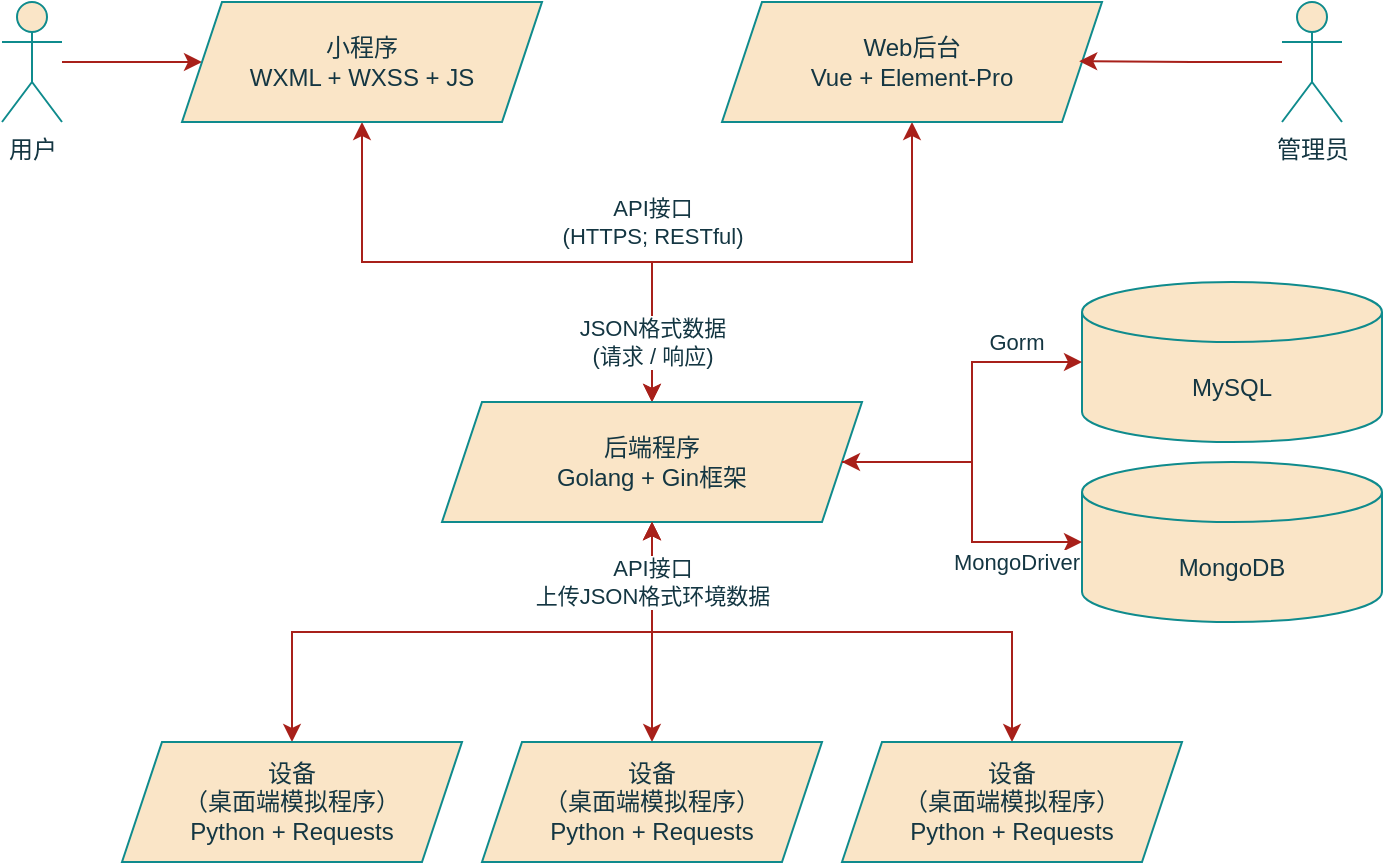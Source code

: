 <mxfile version="27.1.5">
  <diagram name="Page-1" id="xE461Xtwhfsks7-Qokx2">
    <mxGraphModel dx="1100" dy="587" grid="1" gridSize="10" guides="1" tooltips="1" connect="1" arrows="1" fold="1" page="1" pageScale="1" pageWidth="827" pageHeight="1169" math="0" shadow="0" adaptiveColors="auto">
      <root>
        <mxCell id="0" />
        <mxCell id="1" parent="0" />
        <mxCell id="FJN4-35jgTs4fs4E5eGO-9" style="edgeStyle=orthogonalEdgeStyle;rounded=0;orthogonalLoop=1;jettySize=auto;html=1;entryX=0;entryY=0.5;entryDx=0;entryDy=0;strokeColor=#A8201A;fontColor=#143642;fillColor=#FAE5C7;" edge="1" parent="1" source="FJN4-35jgTs4fs4E5eGO-1" target="FJN4-35jgTs4fs4E5eGO-3">
          <mxGeometry relative="1" as="geometry" />
        </mxCell>
        <mxCell id="FJN4-35jgTs4fs4E5eGO-1" value="用户" style="shape=umlActor;verticalLabelPosition=bottom;verticalAlign=top;html=1;outlineConnect=0;labelBackgroundColor=none;fillColor=#FAE5C7;strokeColor=#0F8B8D;fontColor=#143642;" vertex="1" parent="1">
          <mxGeometry x="60" y="250" width="30" height="60" as="geometry" />
        </mxCell>
        <mxCell id="FJN4-35jgTs4fs4E5eGO-2" value="管理员" style="shape=umlActor;verticalLabelPosition=bottom;verticalAlign=top;html=1;outlineConnect=0;labelBackgroundColor=none;fillColor=#FAE5C7;strokeColor=#0F8B8D;fontColor=#143642;" vertex="1" parent="1">
          <mxGeometry x="700" y="250" width="30" height="60" as="geometry" />
        </mxCell>
        <mxCell id="FJN4-35jgTs4fs4E5eGO-12" style="edgeStyle=orthogonalEdgeStyle;rounded=0;orthogonalLoop=1;jettySize=auto;html=1;exitX=0.5;exitY=1;exitDx=0;exitDy=0;entryX=0.5;entryY=0;entryDx=0;entryDy=0;strokeColor=#A8201A;fontColor=#143642;fillColor=#FAE5C7;startArrow=classic;startFill=1;" edge="1" parent="1" source="FJN4-35jgTs4fs4E5eGO-3" target="FJN4-35jgTs4fs4E5eGO-11">
          <mxGeometry relative="1" as="geometry" />
        </mxCell>
        <mxCell id="FJN4-35jgTs4fs4E5eGO-16" value="API接口&lt;div&gt;(HTTPS; RESTful)&lt;/div&gt;" style="edgeLabel;html=1;align=center;verticalAlign=middle;resizable=0;points=[];strokeColor=#0F8B8D;fontColor=#143642;fillColor=#FAE5C7;" vertex="1" connectable="0" parent="FJN4-35jgTs4fs4E5eGO-12">
          <mxGeometry x="0.241" y="1" relative="1" as="geometry">
            <mxPoint x="38" y="-19" as="offset" />
          </mxGeometry>
        </mxCell>
        <mxCell id="FJN4-35jgTs4fs4E5eGO-3" value="小程序&lt;div&gt;WXML + WXSS + JS&lt;/div&gt;" style="shape=parallelogram;perimeter=parallelogramPerimeter;whiteSpace=wrap;html=1;fixedSize=1;strokeColor=#0F8B8D;fontColor=#143642;fillColor=#FAE5C7;" vertex="1" parent="1">
          <mxGeometry x="150" y="250" width="180" height="60" as="geometry" />
        </mxCell>
        <mxCell id="FJN4-35jgTs4fs4E5eGO-15" style="edgeStyle=orthogonalEdgeStyle;rounded=0;orthogonalLoop=1;jettySize=auto;html=1;strokeColor=#A8201A;fontColor=#143642;fillColor=#FAE5C7;startArrow=classic;startFill=1;" edge="1" parent="1" source="FJN4-35jgTs4fs4E5eGO-4" target="FJN4-35jgTs4fs4E5eGO-11">
          <mxGeometry relative="1" as="geometry" />
        </mxCell>
        <mxCell id="FJN4-35jgTs4fs4E5eGO-25" value="JSON格式数据&lt;br&gt;(请求 / 响应)" style="edgeLabel;html=1;align=center;verticalAlign=middle;resizable=0;points=[];strokeColor=#0F8B8D;fontColor=#143642;fillColor=#FAE5C7;" vertex="1" connectable="0" parent="FJN4-35jgTs4fs4E5eGO-15">
          <mxGeometry x="0.723" y="2" relative="1" as="geometry">
            <mxPoint x="-2" y="7" as="offset" />
          </mxGeometry>
        </mxCell>
        <mxCell id="FJN4-35jgTs4fs4E5eGO-4" value="Web后台&lt;div&gt;Vue + Element-Pro&lt;/div&gt;" style="shape=parallelogram;perimeter=parallelogramPerimeter;whiteSpace=wrap;html=1;fixedSize=1;strokeColor=#0F8B8D;fontColor=#143642;fillColor=#FAE5C7;" vertex="1" parent="1">
          <mxGeometry x="420" y="250" width="190" height="60" as="geometry" />
        </mxCell>
        <mxCell id="FJN4-35jgTs4fs4E5eGO-7" style="edgeStyle=orthogonalEdgeStyle;rounded=0;orthogonalLoop=1;jettySize=auto;html=1;entryX=0.94;entryY=0.493;entryDx=0;entryDy=0;entryPerimeter=0;strokeColor=#A8201A;fontColor=#143642;fillColor=#FAE5C7;" edge="1" parent="1" source="FJN4-35jgTs4fs4E5eGO-2" target="FJN4-35jgTs4fs4E5eGO-4">
          <mxGeometry relative="1" as="geometry" />
        </mxCell>
        <mxCell id="FJN4-35jgTs4fs4E5eGO-11" value="后端程序&lt;br&gt;Golang + Gin框架" style="shape=parallelogram;perimeter=parallelogramPerimeter;whiteSpace=wrap;html=1;fixedSize=1;strokeColor=#0F8B8D;fontColor=#143642;fillColor=#FAE5C7;" vertex="1" parent="1">
          <mxGeometry x="280" y="450" width="210" height="60" as="geometry" />
        </mxCell>
        <mxCell id="FJN4-35jgTs4fs4E5eGO-17" value="MySQL" style="shape=cylinder3;whiteSpace=wrap;html=1;boundedLbl=1;backgroundOutline=1;size=15;strokeColor=#0F8B8D;fontColor=#143642;fillColor=#FAE5C7;" vertex="1" parent="1">
          <mxGeometry x="600" y="390" width="150" height="80" as="geometry" />
        </mxCell>
        <mxCell id="FJN4-35jgTs4fs4E5eGO-18" value="MongoDB" style="shape=cylinder3;whiteSpace=wrap;html=1;boundedLbl=1;backgroundOutline=1;size=15;strokeColor=#0F8B8D;fontColor=#143642;fillColor=#FAE5C7;" vertex="1" parent="1">
          <mxGeometry x="600" y="480" width="150" height="80" as="geometry" />
        </mxCell>
        <mxCell id="FJN4-35jgTs4fs4E5eGO-20" style="edgeStyle=orthogonalEdgeStyle;rounded=0;orthogonalLoop=1;jettySize=auto;html=1;entryX=0;entryY=0.5;entryDx=0;entryDy=0;entryPerimeter=0;strokeColor=#A8201A;fontColor=#143642;fillColor=#FAE5C7;" edge="1" parent="1" source="FJN4-35jgTs4fs4E5eGO-11" target="FJN4-35jgTs4fs4E5eGO-17">
          <mxGeometry relative="1" as="geometry" />
        </mxCell>
        <mxCell id="FJN4-35jgTs4fs4E5eGO-22" value="Gorm" style="edgeLabel;html=1;align=center;verticalAlign=middle;resizable=0;points=[];strokeColor=#0F8B8D;fontColor=#143642;fillColor=#FAE5C7;" vertex="1" connectable="0" parent="FJN4-35jgTs4fs4E5eGO-20">
          <mxGeometry x="0.669" relative="1" as="geometry">
            <mxPoint x="-5" y="-10" as="offset" />
          </mxGeometry>
        </mxCell>
        <mxCell id="FJN4-35jgTs4fs4E5eGO-21" style="edgeStyle=orthogonalEdgeStyle;rounded=0;orthogonalLoop=1;jettySize=auto;html=1;entryX=0;entryY=0.5;entryDx=0;entryDy=0;entryPerimeter=0;strokeColor=#A8201A;fontColor=#143642;fillColor=#FAE5C7;startArrow=classic;startFill=1;" edge="1" parent="1" source="FJN4-35jgTs4fs4E5eGO-11" target="FJN4-35jgTs4fs4E5eGO-18">
          <mxGeometry relative="1" as="geometry" />
        </mxCell>
        <mxCell id="FJN4-35jgTs4fs4E5eGO-24" value="MongoDriver" style="edgeLabel;html=1;align=center;verticalAlign=middle;resizable=0;points=[];strokeColor=#0F8B8D;fontColor=#143642;fillColor=#FAE5C7;" vertex="1" connectable="0" parent="FJN4-35jgTs4fs4E5eGO-21">
          <mxGeometry x="0.58" y="-1" relative="1" as="geometry">
            <mxPoint y="9" as="offset" />
          </mxGeometry>
        </mxCell>
        <mxCell id="FJN4-35jgTs4fs4E5eGO-33" style="edgeStyle=orthogonalEdgeStyle;rounded=0;orthogonalLoop=1;jettySize=auto;html=1;entryX=0.5;entryY=1;entryDx=0;entryDy=0;strokeColor=#A8201A;fontColor=#143642;fillColor=#FAE5C7;startArrow=classic;startFill=1;" edge="1" parent="1" source="FJN4-35jgTs4fs4E5eGO-27" target="FJN4-35jgTs4fs4E5eGO-11">
          <mxGeometry relative="1" as="geometry" />
        </mxCell>
        <mxCell id="FJN4-35jgTs4fs4E5eGO-27" value="设备&lt;br&gt;（桌面端模拟程序）&lt;br&gt;Python + Requests" style="shape=parallelogram;perimeter=parallelogramPerimeter;whiteSpace=wrap;html=1;fixedSize=1;strokeColor=#0F8B8D;fontColor=#143642;fillColor=#FAE5C7;" vertex="1" parent="1">
          <mxGeometry x="120" y="620" width="170" height="60" as="geometry" />
        </mxCell>
        <mxCell id="FJN4-35jgTs4fs4E5eGO-34" style="edgeStyle=orthogonalEdgeStyle;rounded=0;orthogonalLoop=1;jettySize=auto;html=1;strokeColor=#A8201A;fontColor=#143642;fillColor=#FAE5C7;startArrow=classic;startFill=1;" edge="1" parent="1" source="FJN4-35jgTs4fs4E5eGO-28">
          <mxGeometry relative="1" as="geometry">
            <mxPoint x="385" y="510" as="targetPoint" />
          </mxGeometry>
        </mxCell>
        <mxCell id="FJN4-35jgTs4fs4E5eGO-28" value="设备&lt;br&gt;（桌面端模拟程序）&lt;br&gt;Python + Requests" style="shape=parallelogram;perimeter=parallelogramPerimeter;whiteSpace=wrap;html=1;fixedSize=1;strokeColor=#0F8B8D;fontColor=#143642;fillColor=#FAE5C7;" vertex="1" parent="1">
          <mxGeometry x="300" y="620" width="170" height="60" as="geometry" />
        </mxCell>
        <mxCell id="FJN4-35jgTs4fs4E5eGO-35" style="edgeStyle=orthogonalEdgeStyle;rounded=0;orthogonalLoop=1;jettySize=auto;html=1;entryX=0.5;entryY=1;entryDx=0;entryDy=0;strokeColor=#A8201A;fontColor=#143642;fillColor=#FAE5C7;startArrow=classic;startFill=1;" edge="1" parent="1" source="FJN4-35jgTs4fs4E5eGO-29" target="FJN4-35jgTs4fs4E5eGO-11">
          <mxGeometry relative="1" as="geometry" />
        </mxCell>
        <mxCell id="FJN4-35jgTs4fs4E5eGO-36" value="API接口&lt;br&gt;上传JSON格式环境数据" style="edgeLabel;html=1;align=center;verticalAlign=middle;resizable=0;points=[];strokeColor=#0F8B8D;fontColor=#143642;fillColor=#FAE5C7;" vertex="1" connectable="0" parent="FJN4-35jgTs4fs4E5eGO-35">
          <mxGeometry x="0.766" y="-1" relative="1" as="geometry">
            <mxPoint x="-1" y="-4" as="offset" />
          </mxGeometry>
        </mxCell>
        <mxCell id="FJN4-35jgTs4fs4E5eGO-29" value="设备&lt;br&gt;（桌面端模拟程序）&lt;br&gt;Python + Requests" style="shape=parallelogram;perimeter=parallelogramPerimeter;whiteSpace=wrap;html=1;fixedSize=1;strokeColor=#0F8B8D;fontColor=#143642;fillColor=#FAE5C7;" vertex="1" parent="1">
          <mxGeometry x="480" y="620" width="170" height="60" as="geometry" />
        </mxCell>
      </root>
    </mxGraphModel>
  </diagram>
</mxfile>
